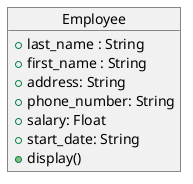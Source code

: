 @startuml
object Employee {
    + last_name : String
    + first_name : String
    + address: String
    + phone_number: String
    + salary: Float
    + start_date: String
    + display()
}
@enduml